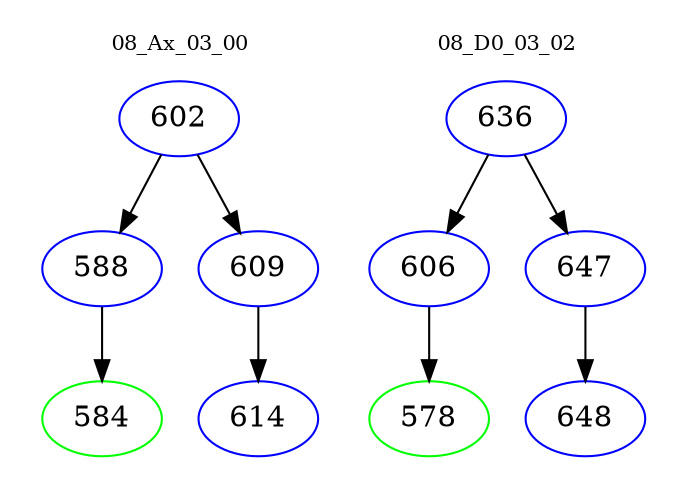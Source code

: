digraph{
subgraph cluster_0 {
color = white
label = "08_Ax_03_00";
fontsize=10;
T0_602 [label="602", color="blue"]
T0_602 -> T0_588 [color="black"]
T0_588 [label="588", color="blue"]
T0_588 -> T0_584 [color="black"]
T0_584 [label="584", color="green"]
T0_602 -> T0_609 [color="black"]
T0_609 [label="609", color="blue"]
T0_609 -> T0_614 [color="black"]
T0_614 [label="614", color="blue"]
}
subgraph cluster_1 {
color = white
label = "08_D0_03_02";
fontsize=10;
T1_636 [label="636", color="blue"]
T1_636 -> T1_606 [color="black"]
T1_606 [label="606", color="blue"]
T1_606 -> T1_578 [color="black"]
T1_578 [label="578", color="green"]
T1_636 -> T1_647 [color="black"]
T1_647 [label="647", color="blue"]
T1_647 -> T1_648 [color="black"]
T1_648 [label="648", color="blue"]
}
}
